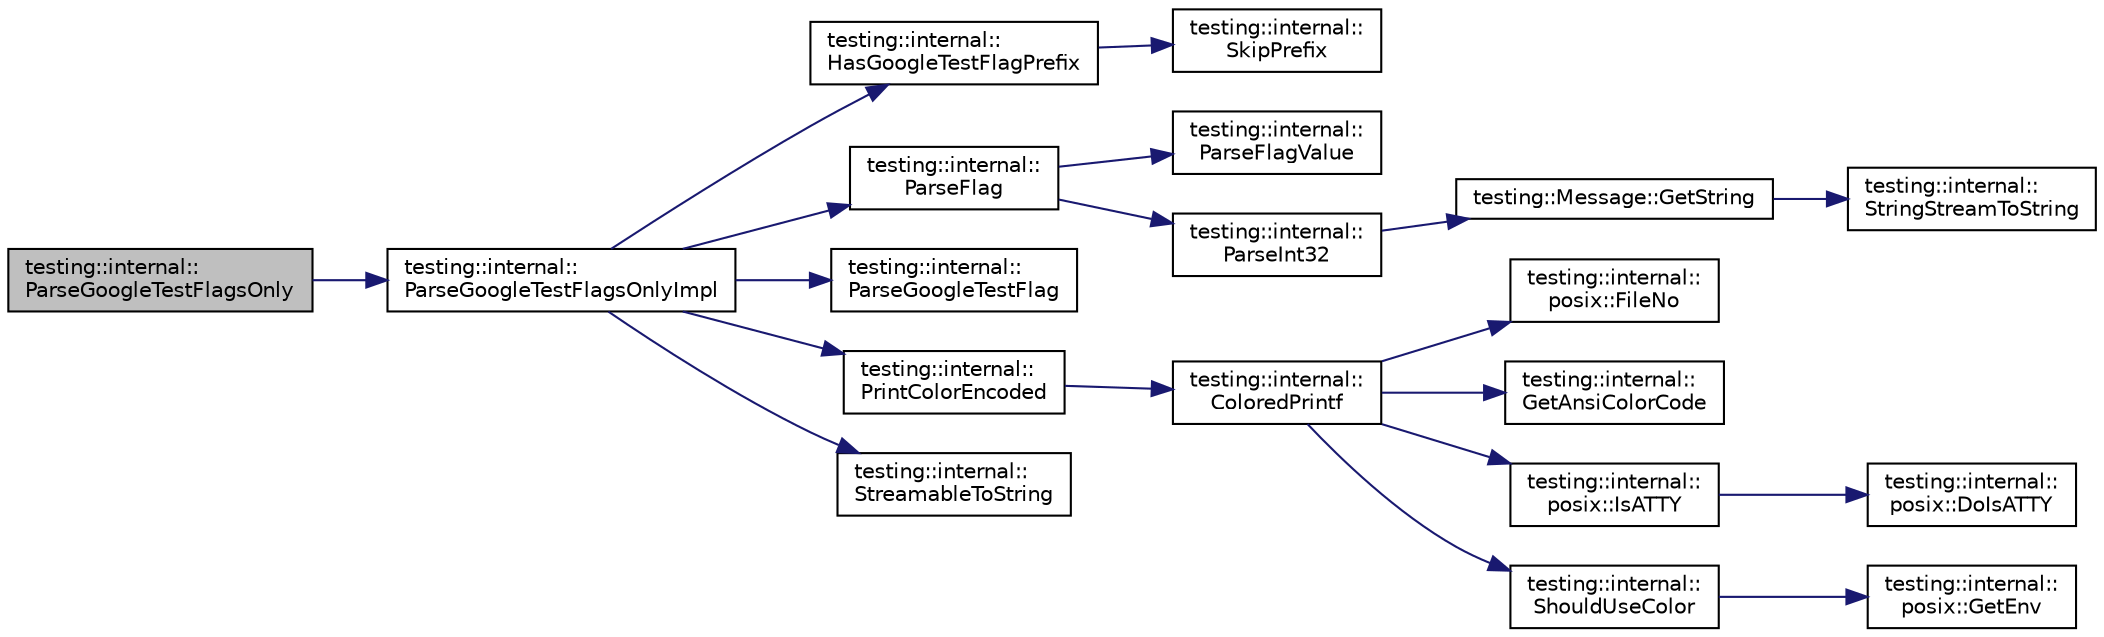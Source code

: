 digraph "testing::internal::ParseGoogleTestFlagsOnly"
{
 // LATEX_PDF_SIZE
  bgcolor="transparent";
  edge [fontname="Helvetica",fontsize="10",labelfontname="Helvetica",labelfontsize="10"];
  node [fontname="Helvetica",fontsize="10",shape=record];
  rankdir="LR";
  Node1 [label="testing::internal::\lParseGoogleTestFlagsOnly",height=0.2,width=0.4,color="black", fillcolor="grey75", style="filled", fontcolor="black",tooltip=" "];
  Node1 -> Node2 [color="midnightblue",fontsize="10",style="solid",fontname="Helvetica"];
  Node2 [label="testing::internal::\lParseGoogleTestFlagsOnlyImpl",height=0.2,width=0.4,color="black",URL="$namespacetesting_1_1internal.html#ae4c46ce8c3d016848fff52cc5133f2ac",tooltip=" "];
  Node2 -> Node3 [color="midnightblue",fontsize="10",style="solid",fontname="Helvetica"];
  Node3 [label="testing::internal::\lHasGoogleTestFlagPrefix",height=0.2,width=0.4,color="black",URL="$namespacetesting_1_1internal.html#a6fff795269f50673e358438721710d6f",tooltip=" "];
  Node3 -> Node4 [color="midnightblue",fontsize="10",style="solid",fontname="Helvetica"];
  Node4 [label="testing::internal::\lSkipPrefix",height=0.2,width=0.4,color="black",URL="$namespacetesting_1_1internal.html#a244d9a3765727306b597b8992ab84036",tooltip=" "];
  Node2 -> Node5 [color="midnightblue",fontsize="10",style="solid",fontname="Helvetica"];
  Node5 [label="testing::internal::\lParseFlag",height=0.2,width=0.4,color="black",URL="$namespacetesting_1_1internal.html#a7cbe05205de4dec33f171586914023a3",tooltip=" "];
  Node5 -> Node6 [color="midnightblue",fontsize="10",style="solid",fontname="Helvetica"];
  Node6 [label="testing::internal::\lParseFlagValue",height=0.2,width=0.4,color="black",URL="$namespacetesting_1_1internal.html#a163390a80cd209bb7c0ffc5c36400704",tooltip=" "];
  Node5 -> Node7 [color="midnightblue",fontsize="10",style="solid",fontname="Helvetica"];
  Node7 [label="testing::internal::\lParseInt32",height=0.2,width=0.4,color="black",URL="$namespacetesting_1_1internal.html#a4d891c6743bbc5c44b6ce06d7417926c",tooltip=" "];
  Node7 -> Node8 [color="midnightblue",fontsize="10",style="solid",fontname="Helvetica"];
  Node8 [label="testing::Message::GetString",height=0.2,width=0.4,color="black",URL="$classtesting_1_1Message.html#a2cdc4df62bdcc9df37651a1cf527704e",tooltip=" "];
  Node8 -> Node9 [color="midnightblue",fontsize="10",style="solid",fontname="Helvetica"];
  Node9 [label="testing::internal::\lStringStreamToString",height=0.2,width=0.4,color="black",URL="$namespacetesting_1_1internal.html#ac0a2b7f69fc829d80a39e925b6417e39",tooltip=" "];
  Node2 -> Node10 [color="midnightblue",fontsize="10",style="solid",fontname="Helvetica"];
  Node10 [label="testing::internal::\lParseGoogleTestFlag",height=0.2,width=0.4,color="black",URL="$namespacetesting_1_1internal.html#a2f8556fdd6cfeb81e799a8ae2fcc3566",tooltip=" "];
  Node2 -> Node11 [color="midnightblue",fontsize="10",style="solid",fontname="Helvetica"];
  Node11 [label="testing::internal::\lPrintColorEncoded",height=0.2,width=0.4,color="black",URL="$namespacetesting_1_1internal.html#a7d8c446a29c7e22d7d4dde8f530bb57e",tooltip=" "];
  Node11 -> Node12 [color="midnightblue",fontsize="10",style="solid",fontname="Helvetica"];
  Node12 [label="testing::internal::\lColoredPrintf",height=0.2,width=0.4,color="black",URL="$namespacetesting_1_1internal.html#a1d9493ff218e622051c53094eb54bcd6",tooltip=" "];
  Node12 -> Node13 [color="midnightblue",fontsize="10",style="solid",fontname="Helvetica"];
  Node13 [label="testing::internal::\lposix::FileNo",height=0.2,width=0.4,color="black",URL="$namespacetesting_1_1internal_1_1posix.html#a3117b067e1f942a2031e666953120ccc",tooltip=" "];
  Node12 -> Node14 [color="midnightblue",fontsize="10",style="solid",fontname="Helvetica"];
  Node14 [label="testing::internal::\lGetAnsiColorCode",height=0.2,width=0.4,color="black",URL="$namespacetesting_1_1internal.html#a27e2b771bd01c527d3e9c232a346315f",tooltip=" "];
  Node12 -> Node15 [color="midnightblue",fontsize="10",style="solid",fontname="Helvetica"];
  Node15 [label="testing::internal::\lposix::IsATTY",height=0.2,width=0.4,color="black",URL="$namespacetesting_1_1internal_1_1posix.html#a16ebe936b3a8ea462a94191635aedc27",tooltip=" "];
  Node15 -> Node16 [color="midnightblue",fontsize="10",style="solid",fontname="Helvetica"];
  Node16 [label="testing::internal::\lposix::DoIsATTY",height=0.2,width=0.4,color="black",URL="$namespacetesting_1_1internal_1_1posix.html#a10ec8d66be38419e0f99253e63def3d8",tooltip=" "];
  Node12 -> Node17 [color="midnightblue",fontsize="10",style="solid",fontname="Helvetica"];
  Node17 [label="testing::internal::\lShouldUseColor",height=0.2,width=0.4,color="black",URL="$namespacetesting_1_1internal.html#ac1db1b4603967a6c4404f31cbbac31a6",tooltip=" "];
  Node17 -> Node18 [color="midnightblue",fontsize="10",style="solid",fontname="Helvetica"];
  Node18 [label="testing::internal::\lposix::GetEnv",height=0.2,width=0.4,color="black",URL="$namespacetesting_1_1internal_1_1posix.html#a1d5e3da5a27eed25986859fa83cafe95",tooltip=" "];
  Node2 -> Node19 [color="midnightblue",fontsize="10",style="solid",fontname="Helvetica"];
  Node19 [label="testing::internal::\lStreamableToString",height=0.2,width=0.4,color="black",URL="$namespacetesting_1_1internal.html#aad4beed95d0846e6ffc5da0978ef3bb9",tooltip=" "];
}
